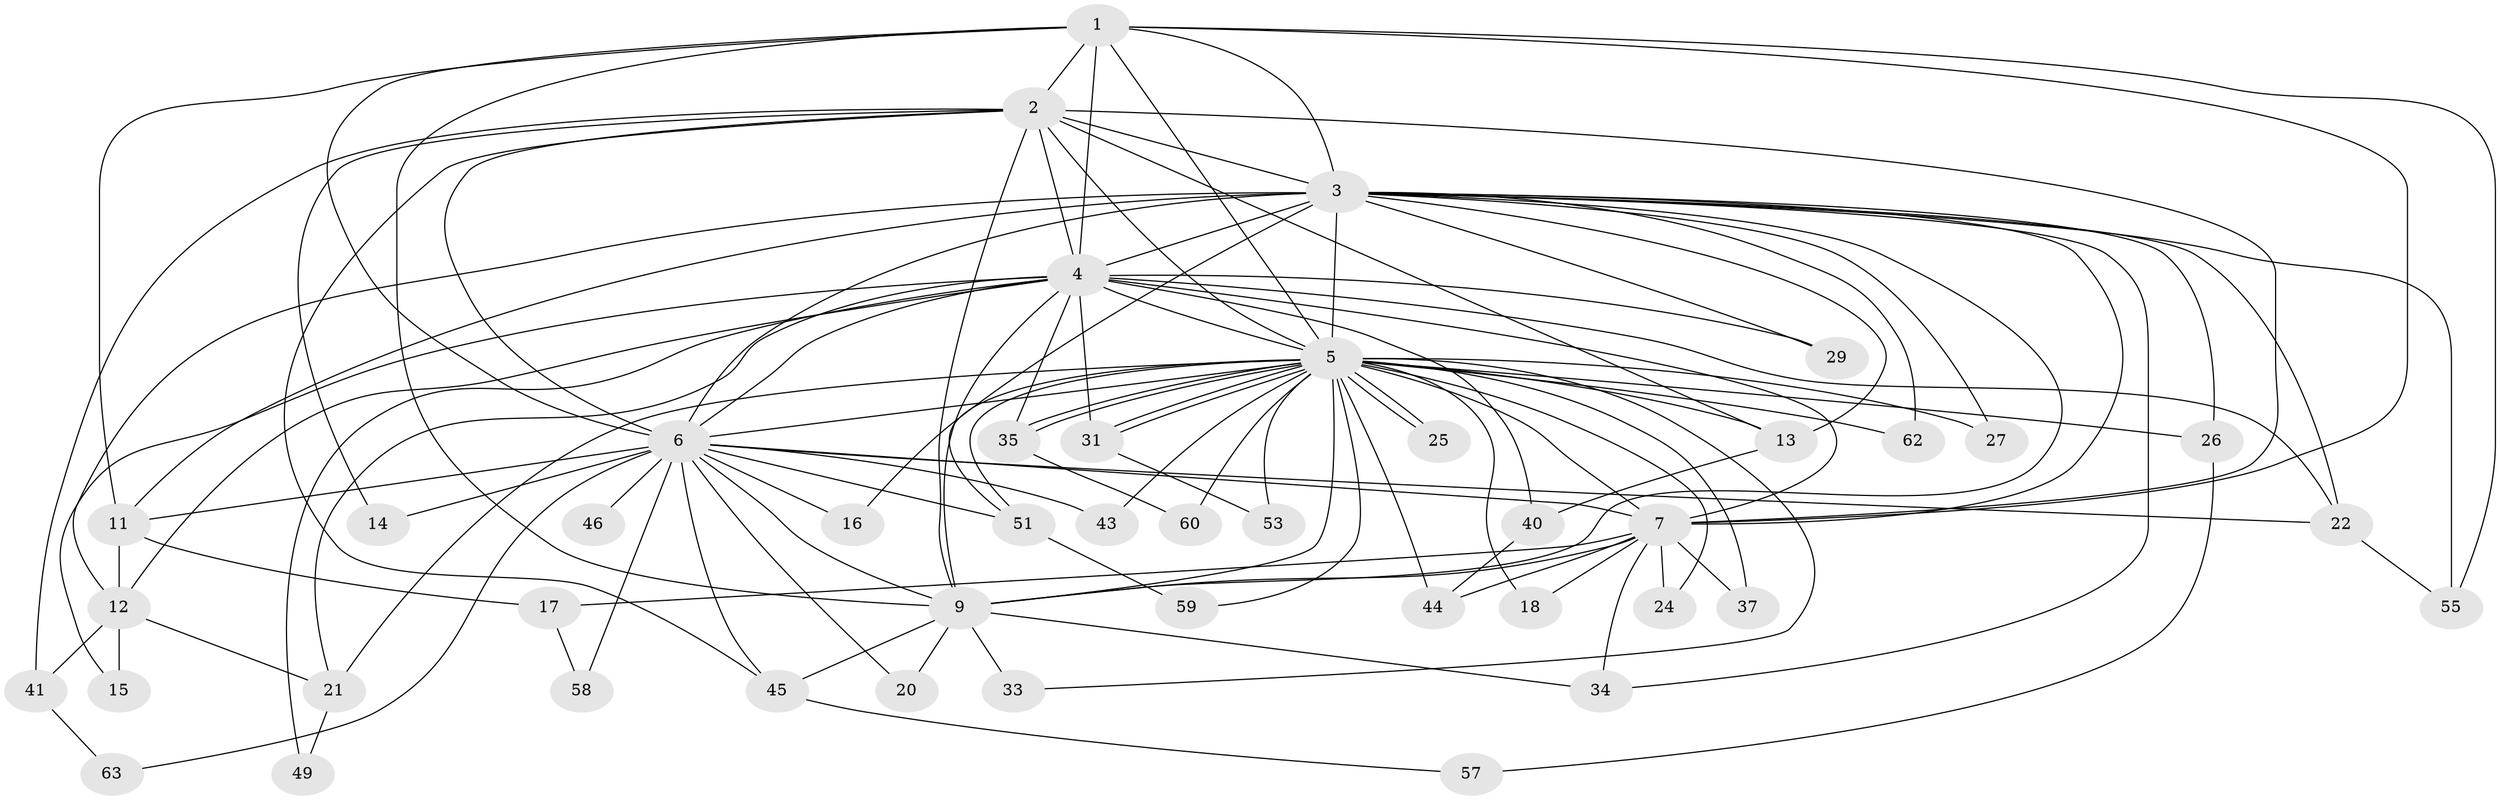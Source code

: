 // Generated by graph-tools (version 1.1) at 2025/51/02/27/25 19:51:51]
// undirected, 45 vertices, 113 edges
graph export_dot {
graph [start="1"]
  node [color=gray90,style=filled];
  1;
  2 [super="+64"];
  3 [super="+10"];
  4 [super="+8"];
  5 [super="+19"];
  6 [super="+32"];
  7 [super="+56"];
  9 [super="+30"];
  11 [super="+52"];
  12 [super="+28"];
  13;
  14;
  15;
  16;
  17;
  18;
  20;
  21 [super="+38"];
  22 [super="+23"];
  24;
  25;
  26;
  27;
  29;
  31 [super="+42"];
  33;
  34 [super="+36"];
  35 [super="+39"];
  37;
  40;
  41;
  43;
  44 [super="+47"];
  45 [super="+48"];
  46 [super="+50"];
  49;
  51 [super="+54"];
  53;
  55 [super="+61"];
  57;
  58;
  59;
  60;
  62;
  63;
  1 -- 2;
  1 -- 3 [weight=2];
  1 -- 4 [weight=2];
  1 -- 5;
  1 -- 6;
  1 -- 7;
  1 -- 9;
  1 -- 11;
  1 -- 55;
  2 -- 3 [weight=2];
  2 -- 4 [weight=2];
  2 -- 5;
  2 -- 6;
  2 -- 7;
  2 -- 9;
  2 -- 14;
  2 -- 41;
  2 -- 45;
  2 -- 13;
  3 -- 4 [weight=4];
  3 -- 5 [weight=3];
  3 -- 6 [weight=3];
  3 -- 7 [weight=2];
  3 -- 9 [weight=2];
  3 -- 13;
  3 -- 26;
  3 -- 29;
  3 -- 34;
  3 -- 11;
  3 -- 16;
  3 -- 27;
  3 -- 62;
  3 -- 22;
  3 -- 55;
  3 -- 12;
  4 -- 5 [weight=2];
  4 -- 6 [weight=2];
  4 -- 7 [weight=2];
  4 -- 9 [weight=2];
  4 -- 12;
  4 -- 15;
  4 -- 40;
  4 -- 49;
  4 -- 21;
  4 -- 22;
  4 -- 29;
  4 -- 35;
  4 -- 31;
  5 -- 6;
  5 -- 7;
  5 -- 9;
  5 -- 13;
  5 -- 18;
  5 -- 24;
  5 -- 25;
  5 -- 25;
  5 -- 26;
  5 -- 27;
  5 -- 31;
  5 -- 31;
  5 -- 33;
  5 -- 35;
  5 -- 35;
  5 -- 37;
  5 -- 43;
  5 -- 44 [weight=2];
  5 -- 51;
  5 -- 51;
  5 -- 53;
  5 -- 59;
  5 -- 60;
  5 -- 62;
  5 -- 21;
  6 -- 7;
  6 -- 9 [weight=2];
  6 -- 14;
  6 -- 16;
  6 -- 20;
  6 -- 22;
  6 -- 46 [weight=3];
  6 -- 58;
  6 -- 63;
  6 -- 43;
  6 -- 11;
  6 -- 51;
  6 -- 45;
  7 -- 9;
  7 -- 17;
  7 -- 18;
  7 -- 24;
  7 -- 37;
  7 -- 44;
  7 -- 34;
  9 -- 20;
  9 -- 45;
  9 -- 34;
  9 -- 33;
  11 -- 12;
  11 -- 17;
  12 -- 15;
  12 -- 21;
  12 -- 41;
  13 -- 40;
  17 -- 58;
  21 -- 49;
  22 -- 55;
  26 -- 57;
  31 -- 53;
  35 -- 60;
  40 -- 44;
  41 -- 63;
  45 -- 57;
  51 -- 59;
}
